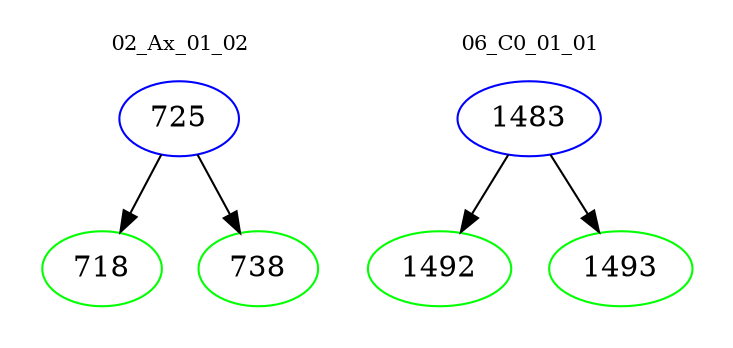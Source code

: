 digraph{
subgraph cluster_0 {
color = white
label = "02_Ax_01_02";
fontsize=10;
T0_725 [label="725", color="blue"]
T0_725 -> T0_718 [color="black"]
T0_718 [label="718", color="green"]
T0_725 -> T0_738 [color="black"]
T0_738 [label="738", color="green"]
}
subgraph cluster_1 {
color = white
label = "06_C0_01_01";
fontsize=10;
T1_1483 [label="1483", color="blue"]
T1_1483 -> T1_1492 [color="black"]
T1_1492 [label="1492", color="green"]
T1_1483 -> T1_1493 [color="black"]
T1_1493 [label="1493", color="green"]
}
}
